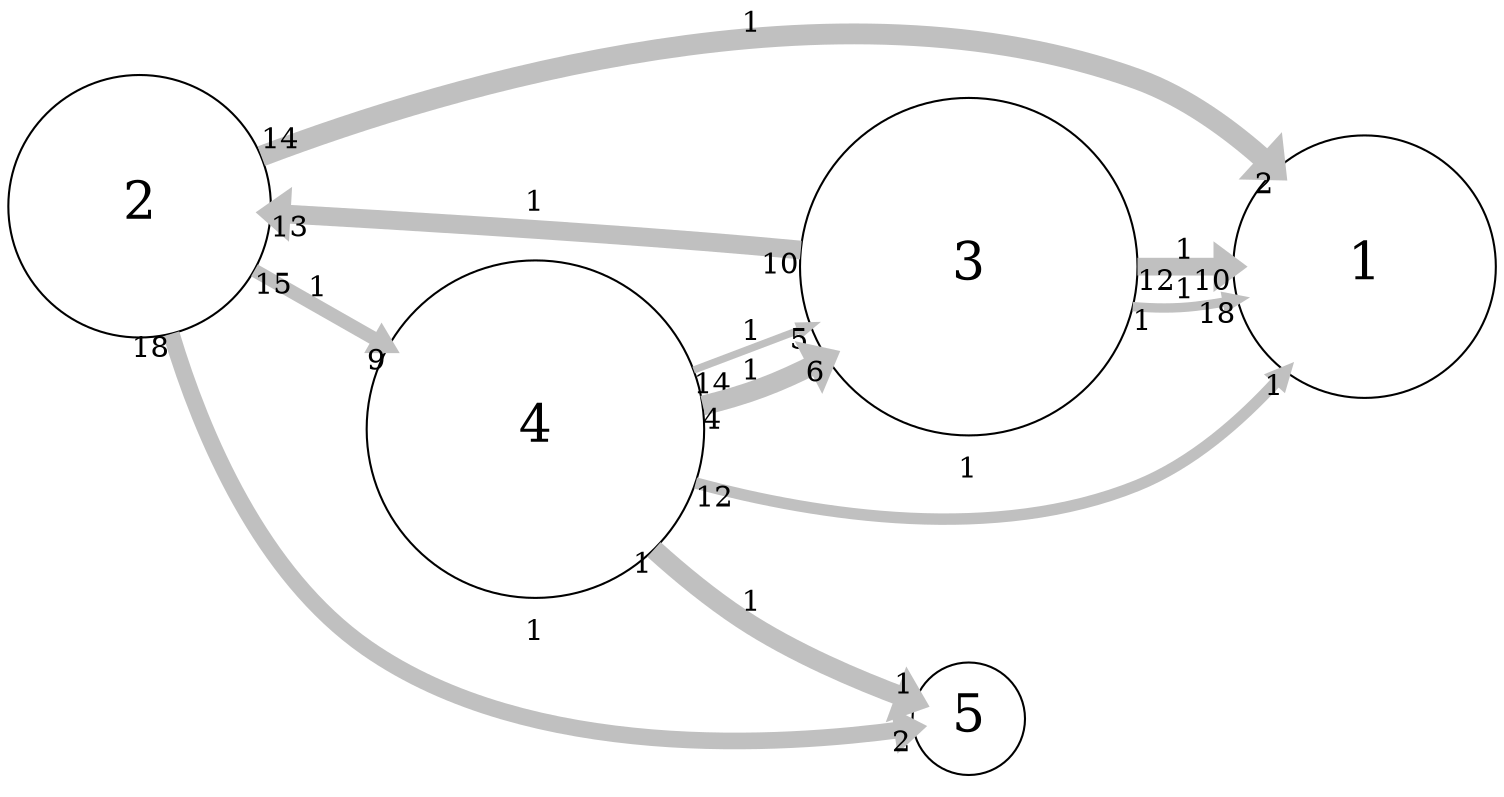 digraph "" {
	graph [bb="0,0,704.25,375.09",
		overlap=false,
		rankdir=LR,
		ratio=0.5,
		scale=1,
		splines=spline
	];
	node [fontsize=25,
		label="\N",
		shape=circle
	];
	edge [arrowsize=0.5,
		splines=true
	];
	0	[height=1.75,
		label=1,
		pos="641.25,249.59",
		width=1.75];
	1	[height=1.75,
		label=2,
		pos="63.25,275.59",
		width=1.75];
	1 -> 0	[key=0,
		capacity=1,
		color=grey,
		from_pd=13,
		head_lp="595.81,304.99",
		headlabel=2,
		label=1,
		lp="352.25,366.84",
		penwidth=10.0,
		pos="e,599.18,296.74 121.27,300.43 211.83,336.16 392.84,392.27 535.25,339.59 555.3,332.17 574.1,319.03 590.1,305.04",
		pt=1,
		tail_lp="128.02,292.18",
		taillabel=14,
		to_pd=1];
	3	[height=2.25,
		label=4,
		pos="249.25,171.59",
		width=2.25];
	1 -> 3	[key=0,
		capacity=1,
		color=grey,
		from_pd=14,
		head_lp="181.74,219.34",
		headlabel=9,
		label=1,
		lp="147.25,238.84",
		penwidth=6.5,
		pos="e,178.37,211.09 118.46,244.95 134.15,236.08 151.6,226.21 168.5,216.66",
		pt=8,
		tail_lp="125.21,253.2",
		taillabel=15,
		to_pd=8];
	4	[height=0.75,
		label=5,
		pos="454.25,32.589",
		width=0.75];
	1 -> 4	[key=0,
		capacity=1,
		color=grey,
		from_pd=17,
		head_lp="423.82,19.67",
		headlabel=2,
		label=1,
		lp="249.25,73.839",
		penwidth=8.0,
		pos="e,427.19,27.92 77.668,213.82 91.666,165.16 118.73,99.901 168.25,65.089 242.99,12.549 356.97,18.62 415.56,26.281",
		pt=5,
		tail_lp="84.418,205.57",
		taillabel=18,
		to_pd=1];
	3 -> 0	[key=0,
		capacity=1,
		color=grey,
		from_pd=11,
		head_lp="607.75,189.93",
		headlabel=1,
		label=1,
		lp="454.25,151.84",
		penwidth=5.5,
		pos="e,604.38,198.18 326.1,144.72 385.28,128.23 468.39,115.12 535.25,143.09 558.93,153 579.98,171.13 596.9,189.67",
		pt=10,
		tail_lp="332.85,152.97",
		taillabel=12,
		to_pd=0];
	3 -> 4	[key=0,
		capacity=1,
		color=grey,
		from_pd=0,
		head_lp="425.06,49.21",
		headlabel=1,
		label=1,
		lp="352.25,87.839",
		penwidth=9.5,
		pos="e,428.44,40.96 305.92,113.34 319.28,101.12 334.01,88.959 348.88,79.089 370.01,65.052 396.08,53.435 416.88,45.323",
		pt=2,
		tail_lp="302.54,105.09",
		taillabel=1,
		to_pd=0];
	2	[height=2.25,
		label=3,
		pos="454.25,249.59",
		width=2.25];
	3 -> 2	[key=0,
		capacity=1,
		color=grey,
		from_pd=13,
		head_lp="374.83,229",
		headlabel=5,
		label=1,
		lp="352.25,218.84",
		penwidth=3.5,
		pos="e,378.21,220.75 325.26,200.41 339.44,205.86 354.35,211.59 368.8,217.14",
		pt=14,
		tail_lp="332.01,192.16",
		taillabel=14,
		to_pd=4];
	3 -> 2	[key=1,
		capacity=1,
		color=grey,
		from_pd=3,
		head_lp="383.26,196.32",
		headlabel=6,
		label=1,
		lp="352.25,198.84",
		penwidth=9.5,
		pos="e,386.64,204.57 329.94,182.29 338.74,184.44 347.46,187.01 355.62,190.09 362.29,192.6 369,195.58 375.62,198.84",
		pt=2,
		tail_lp="333.32,174.04",
		taillabel=4,
		to_pd=5];
	2 -> 0	[key=0,
		capacity=1,
		color=grey,
		from_pd=11,
		head_lp="571.06,241.34",
		headlabel=10,
		label=1,
		lp="557.25,257.84",
		penwidth=8.5,
		pos="e,577.81,249.59 535.59,249.59 545.64,249.59 555.89,249.59 565.84,249.59",
		pt=4,
		tail_lp="542.34,241.34",
		taillabel=12,
		to_pd=9];
	2 -> 0	[key=1,
		capacity=1,
		color=grey,
		from_pd=0,
		head_lp="573.38,224.16",
		headlabel=18,
		label=1,
		lp="557.25,237.84",
		penwidth=4.5,
		pos="e,580.13,232.41 533.04,228.78 542.31,227.98 551.66,227.95 560.62,229.09 563.51,229.45 566.45,229.89 569.4,230.39",
		pt=12,
		tail_lp="536.41,220.53",
		taillabel=1,
		to_pd=17];
	2 -> 1	[key=0,
		capacity=1,
		color=grey,
		from_pd=9,
		head_lp="133.4,273.09",
		headlabel=13,
		label=1,
		lp="249.25,279.84",
		penwidth=9.0,
		pos="e,126.65,273.09 373.24,257.92 358.93,259.26 344.16,260.55 330.25,261.59 265.65,266.44 192.1,270.17 138.73,272.56",
		pt=3,
		tail_lp="366.49,249.67",
		taillabel=10,
		to_pd=12];
}
